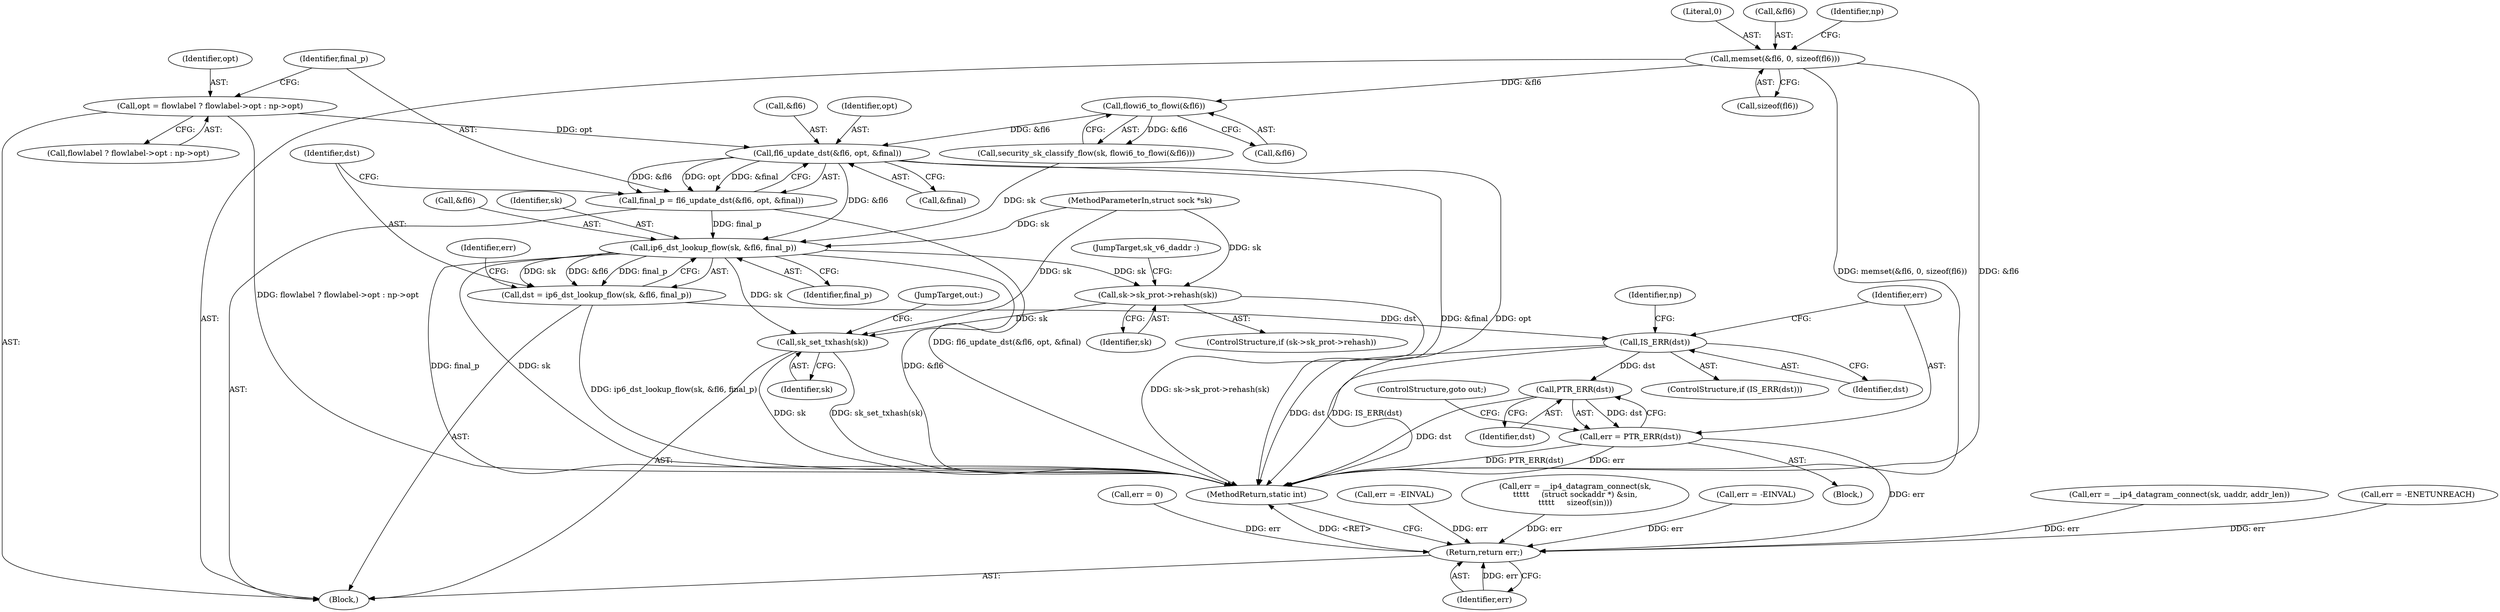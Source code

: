 digraph "0_linux_45f6fad84cc305103b28d73482b344d7f5b76f39_4@API" {
"1000518" [label="(Call,fl6_update_dst(&fl6, opt, &final))"];
"1000503" [label="(Call,flowi6_to_flowi(&fl6))"];
"1000173" [label="(Call,memset(&fl6, 0, sizeof(fl6)))"];
"1000506" [label="(Call,opt = flowlabel ? flowlabel->opt : np->opt)"];
"1000516" [label="(Call,final_p = fl6_update_dst(&fl6, opt, &final))"];
"1000526" [label="(Call,ip6_dst_lookup_flow(sk, &fl6, final_p))"];
"1000524" [label="(Call,dst = ip6_dst_lookup_flow(sk, &fl6, final_p))"];
"1000535" [label="(Call,IS_ERR(dst))"];
"1000540" [label="(Call,PTR_ERR(dst))"];
"1000538" [label="(Call,err = PTR_ERR(dst))"];
"1000595" [label="(Return,return err;)"];
"1000581" [label="(Call,sk->sk_prot->rehash(sk))"];
"1000590" [label="(Call,sk_set_txhash(sk))"];
"1000539" [label="(Identifier,err)"];
"1000150" [label="(Call,err = __ip4_datagram_connect(sk, uaddr, addr_len))"];
"1000250" [label="(Call,err = -ENETUNREACH)"];
"1000596" [label="(Identifier,err)"];
"1000176" [label="(Literal,0)"];
"1000592" [label="(JumpTarget,out:)"];
"1000591" [label="(Identifier,sk)"];
"1000504" [label="(Call,&fl6)"];
"1000516" [label="(Call,final_p = fl6_update_dst(&fl6, opt, &final))"];
"1000536" [label="(Identifier,dst)"];
"1000519" [label="(Call,&fl6)"];
"1000518" [label="(Call,fl6_update_dst(&fl6, opt, &final))"];
"1000525" [label="(Identifier,dst)"];
"1000542" [label="(ControlStructure,goto out;)"];
"1000177" [label="(Call,sizeof(fl6))"];
"1000532" [label="(Identifier,err)"];
"1000506" [label="(Call,opt = flowlabel ? flowlabel->opt : np->opt)"];
"1000541" [label="(Identifier,dst)"];
"1000537" [label="(Block,)"];
"1000597" [label="(MethodReturn,static int)"];
"1000105" [label="(MethodParameterIn,struct sock *sk)"];
"1000595" [label="(Return,return err;)"];
"1000535" [label="(Call,IS_ERR(dst))"];
"1000528" [label="(Call,&fl6)"];
"1000507" [label="(Identifier,opt)"];
"1000531" [label="(Call,err = 0)"];
"1000174" [label="(Call,&fl6)"];
"1000377" [label="(Call,err = -EINVAL)"];
"1000575" [label="(ControlStructure,if (sk->sk_prot->rehash))"];
"1000521" [label="(Identifier,opt)"];
"1000526" [label="(Call,ip6_dst_lookup_flow(sk, &fl6, final_p))"];
"1000534" [label="(ControlStructure,if (IS_ERR(dst)))"];
"1000590" [label="(Call,sk_set_txhash(sk))"];
"1000503" [label="(Call,flowi6_to_flowi(&fl6))"];
"1000583" [label="(JumpTarget,sk_v6_daddr :)"];
"1000581" [label="(Call,sk->sk_prot->rehash(sk))"];
"1000522" [label="(Call,&final)"];
"1000547" [label="(Identifier,np)"];
"1000278" [label="(Call,err = __ip4_datagram_connect(sk,\n\t\t\t\t\t     (struct sockaddr *) &sin,\n\t\t\t\t\t     sizeof(sin)))"];
"1000582" [label="(Identifier,sk)"];
"1000173" [label="(Call,memset(&fl6, 0, sizeof(fl6)))"];
"1000540" [label="(Call,PTR_ERR(dst))"];
"1000524" [label="(Call,dst = ip6_dst_lookup_flow(sk, &fl6, final_p))"];
"1000501" [label="(Call,security_sk_classify_flow(sk, flowi6_to_flowi(&fl6)))"];
"1000517" [label="(Identifier,final_p)"];
"1000538" [label="(Call,err = PTR_ERR(dst))"];
"1000527" [label="(Identifier,sk)"];
"1000108" [label="(Block,)"];
"1000530" [label="(Identifier,final_p)"];
"1000181" [label="(Identifier,np)"];
"1000508" [label="(Call,flowlabel ? flowlabel->opt : np->opt)"];
"1000411" [label="(Call,err = -EINVAL)"];
"1000518" -> "1000516"  [label="AST: "];
"1000518" -> "1000522"  [label="CFG: "];
"1000519" -> "1000518"  [label="AST: "];
"1000521" -> "1000518"  [label="AST: "];
"1000522" -> "1000518"  [label="AST: "];
"1000516" -> "1000518"  [label="CFG: "];
"1000518" -> "1000597"  [label="DDG: &final"];
"1000518" -> "1000597"  [label="DDG: opt"];
"1000518" -> "1000516"  [label="DDG: &fl6"];
"1000518" -> "1000516"  [label="DDG: opt"];
"1000518" -> "1000516"  [label="DDG: &final"];
"1000503" -> "1000518"  [label="DDG: &fl6"];
"1000506" -> "1000518"  [label="DDG: opt"];
"1000518" -> "1000526"  [label="DDG: &fl6"];
"1000503" -> "1000501"  [label="AST: "];
"1000503" -> "1000504"  [label="CFG: "];
"1000504" -> "1000503"  [label="AST: "];
"1000501" -> "1000503"  [label="CFG: "];
"1000503" -> "1000501"  [label="DDG: &fl6"];
"1000173" -> "1000503"  [label="DDG: &fl6"];
"1000173" -> "1000108"  [label="AST: "];
"1000173" -> "1000177"  [label="CFG: "];
"1000174" -> "1000173"  [label="AST: "];
"1000176" -> "1000173"  [label="AST: "];
"1000177" -> "1000173"  [label="AST: "];
"1000181" -> "1000173"  [label="CFG: "];
"1000173" -> "1000597"  [label="DDG: memset(&fl6, 0, sizeof(fl6))"];
"1000173" -> "1000597"  [label="DDG: &fl6"];
"1000506" -> "1000108"  [label="AST: "];
"1000506" -> "1000508"  [label="CFG: "];
"1000507" -> "1000506"  [label="AST: "];
"1000508" -> "1000506"  [label="AST: "];
"1000517" -> "1000506"  [label="CFG: "];
"1000506" -> "1000597"  [label="DDG: flowlabel ? flowlabel->opt : np->opt"];
"1000516" -> "1000108"  [label="AST: "];
"1000517" -> "1000516"  [label="AST: "];
"1000525" -> "1000516"  [label="CFG: "];
"1000516" -> "1000597"  [label="DDG: fl6_update_dst(&fl6, opt, &final)"];
"1000516" -> "1000526"  [label="DDG: final_p"];
"1000526" -> "1000524"  [label="AST: "];
"1000526" -> "1000530"  [label="CFG: "];
"1000527" -> "1000526"  [label="AST: "];
"1000528" -> "1000526"  [label="AST: "];
"1000530" -> "1000526"  [label="AST: "];
"1000524" -> "1000526"  [label="CFG: "];
"1000526" -> "1000597"  [label="DDG: &fl6"];
"1000526" -> "1000597"  [label="DDG: final_p"];
"1000526" -> "1000597"  [label="DDG: sk"];
"1000526" -> "1000524"  [label="DDG: sk"];
"1000526" -> "1000524"  [label="DDG: &fl6"];
"1000526" -> "1000524"  [label="DDG: final_p"];
"1000501" -> "1000526"  [label="DDG: sk"];
"1000105" -> "1000526"  [label="DDG: sk"];
"1000526" -> "1000581"  [label="DDG: sk"];
"1000526" -> "1000590"  [label="DDG: sk"];
"1000524" -> "1000108"  [label="AST: "];
"1000525" -> "1000524"  [label="AST: "];
"1000532" -> "1000524"  [label="CFG: "];
"1000524" -> "1000597"  [label="DDG: ip6_dst_lookup_flow(sk, &fl6, final_p)"];
"1000524" -> "1000535"  [label="DDG: dst"];
"1000535" -> "1000534"  [label="AST: "];
"1000535" -> "1000536"  [label="CFG: "];
"1000536" -> "1000535"  [label="AST: "];
"1000539" -> "1000535"  [label="CFG: "];
"1000547" -> "1000535"  [label="CFG: "];
"1000535" -> "1000597"  [label="DDG: dst"];
"1000535" -> "1000597"  [label="DDG: IS_ERR(dst)"];
"1000535" -> "1000540"  [label="DDG: dst"];
"1000540" -> "1000538"  [label="AST: "];
"1000540" -> "1000541"  [label="CFG: "];
"1000541" -> "1000540"  [label="AST: "];
"1000538" -> "1000540"  [label="CFG: "];
"1000540" -> "1000597"  [label="DDG: dst"];
"1000540" -> "1000538"  [label="DDG: dst"];
"1000538" -> "1000537"  [label="AST: "];
"1000539" -> "1000538"  [label="AST: "];
"1000542" -> "1000538"  [label="CFG: "];
"1000538" -> "1000597"  [label="DDG: PTR_ERR(dst)"];
"1000538" -> "1000597"  [label="DDG: err"];
"1000538" -> "1000595"  [label="DDG: err"];
"1000595" -> "1000108"  [label="AST: "];
"1000595" -> "1000596"  [label="CFG: "];
"1000596" -> "1000595"  [label="AST: "];
"1000597" -> "1000595"  [label="CFG: "];
"1000595" -> "1000597"  [label="DDG: <RET>"];
"1000596" -> "1000595"  [label="DDG: err"];
"1000250" -> "1000595"  [label="DDG: err"];
"1000150" -> "1000595"  [label="DDG: err"];
"1000411" -> "1000595"  [label="DDG: err"];
"1000377" -> "1000595"  [label="DDG: err"];
"1000531" -> "1000595"  [label="DDG: err"];
"1000278" -> "1000595"  [label="DDG: err"];
"1000581" -> "1000575"  [label="AST: "];
"1000581" -> "1000582"  [label="CFG: "];
"1000582" -> "1000581"  [label="AST: "];
"1000583" -> "1000581"  [label="CFG: "];
"1000581" -> "1000597"  [label="DDG: sk->sk_prot->rehash(sk)"];
"1000105" -> "1000581"  [label="DDG: sk"];
"1000581" -> "1000590"  [label="DDG: sk"];
"1000590" -> "1000108"  [label="AST: "];
"1000590" -> "1000591"  [label="CFG: "];
"1000591" -> "1000590"  [label="AST: "];
"1000592" -> "1000590"  [label="CFG: "];
"1000590" -> "1000597"  [label="DDG: sk_set_txhash(sk)"];
"1000590" -> "1000597"  [label="DDG: sk"];
"1000105" -> "1000590"  [label="DDG: sk"];
}
